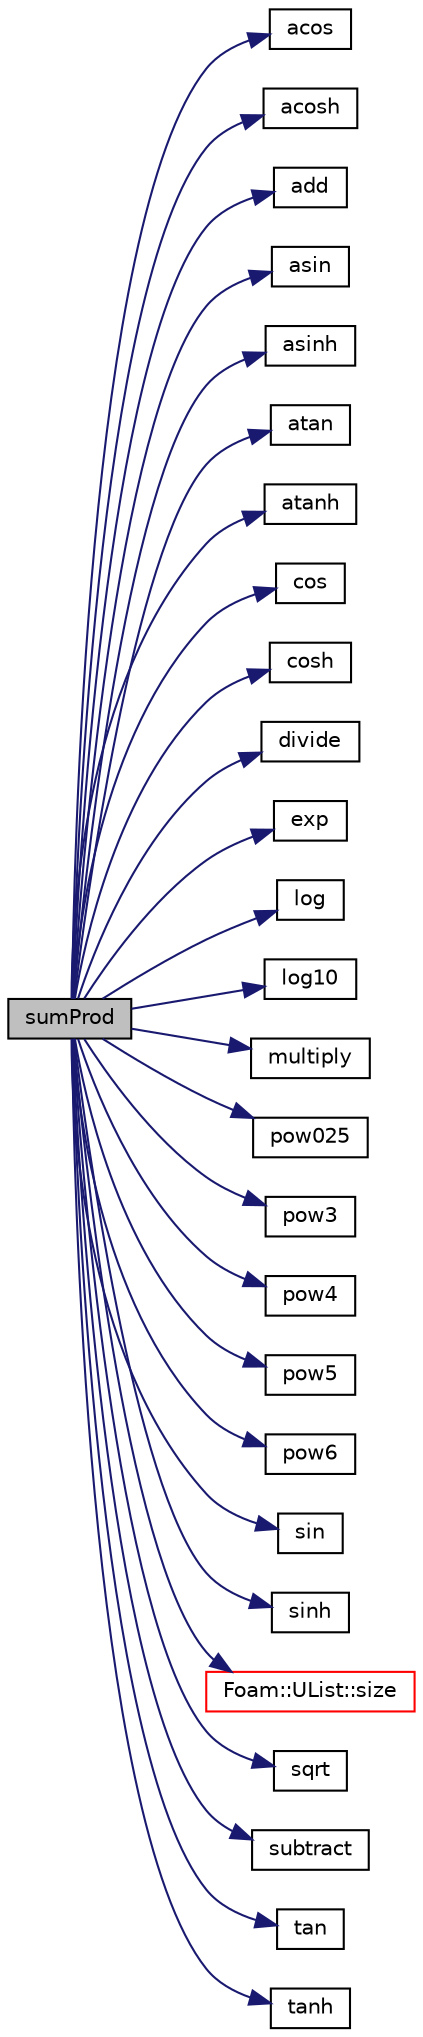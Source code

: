 digraph "sumProd"
{
  bgcolor="transparent";
  edge [fontname="Helvetica",fontsize="10",labelfontname="Helvetica",labelfontsize="10"];
  node [fontname="Helvetica",fontsize="10",shape=record];
  rankdir="LR";
  Node1 [label="sumProd",height=0.2,width=0.4,color="black", fillcolor="grey75", style="filled" fontcolor="black"];
  Node1 -> Node2 [color="midnightblue",fontsize="10",style="solid",fontname="Helvetica"];
  Node2 [label="acos",height=0.2,width=0.4,color="black",URL="$namespaceFoam.html#af1788b4e662ef398105742fd8bc861fc"];
  Node1 -> Node3 [color="midnightblue",fontsize="10",style="solid",fontname="Helvetica"];
  Node3 [label="acosh",height=0.2,width=0.4,color="black",URL="$namespaceFoam.html#a7ee7684456285ef2d4ad2bfc1acc70eb"];
  Node1 -> Node4 [color="midnightblue",fontsize="10",style="solid",fontname="Helvetica"];
  Node4 [label="add",height=0.2,width=0.4,color="black",URL="$namespaceFoam.html#a8d90b63d17d5d750735638b24d06454c"];
  Node1 -> Node5 [color="midnightblue",fontsize="10",style="solid",fontname="Helvetica"];
  Node5 [label="asin",height=0.2,width=0.4,color="black",URL="$namespaceFoam.html#a0f833aaca51130190a5001a7e5392f8a"];
  Node1 -> Node6 [color="midnightblue",fontsize="10",style="solid",fontname="Helvetica"];
  Node6 [label="asinh",height=0.2,width=0.4,color="black",URL="$namespaceFoam.html#afc919e4571e2718bd0928d9fe9fe05d9"];
  Node1 -> Node7 [color="midnightblue",fontsize="10",style="solid",fontname="Helvetica"];
  Node7 [label="atan",height=0.2,width=0.4,color="black",URL="$namespaceFoam.html#ad6eae891a1f3036557375a5820d2aedd"];
  Node1 -> Node8 [color="midnightblue",fontsize="10",style="solid",fontname="Helvetica"];
  Node8 [label="atanh",height=0.2,width=0.4,color="black",URL="$namespaceFoam.html#ab0b04d3c17f60b6d0e1b94965732788a"];
  Node1 -> Node9 [color="midnightblue",fontsize="10",style="solid",fontname="Helvetica"];
  Node9 [label="cos",height=0.2,width=0.4,color="black",URL="$namespaceFoam.html#aebb41a148f7cf44b63e12f69e487e49f"];
  Node1 -> Node10 [color="midnightblue",fontsize="10",style="solid",fontname="Helvetica"];
  Node10 [label="cosh",height=0.2,width=0.4,color="black",URL="$namespaceFoam.html#a3932d96c91c4cd6e04cf952338e7b5db"];
  Node1 -> Node11 [color="midnightblue",fontsize="10",style="solid",fontname="Helvetica"];
  Node11 [label="divide",height=0.2,width=0.4,color="black",URL="$namespaceFoam.html#a74ffc83cf5b72fd4952167784f603ffe"];
  Node1 -> Node12 [color="midnightblue",fontsize="10",style="solid",fontname="Helvetica"];
  Node12 [label="exp",height=0.2,width=0.4,color="black",URL="$namespaceFoam.html#a12bca6c677fcf0977532179c3cb9bb89"];
  Node1 -> Node13 [color="midnightblue",fontsize="10",style="solid",fontname="Helvetica"];
  Node13 [label="log",height=0.2,width=0.4,color="black",URL="$namespaceFoam.html#a6e89590da9859ad497977e08f110d4b5"];
  Node1 -> Node14 [color="midnightblue",fontsize="10",style="solid",fontname="Helvetica"];
  Node14 [label="log10",height=0.2,width=0.4,color="black",URL="$namespaceFoam.html#a58a2d0da0179f2ae967ab96f82818a3b"];
  Node1 -> Node15 [color="midnightblue",fontsize="10",style="solid",fontname="Helvetica"];
  Node15 [label="multiply",height=0.2,width=0.4,color="black",URL="$namespaceFoam.html#ae81fb61e7069664388dff10a96a30486"];
  Node1 -> Node16 [color="midnightblue",fontsize="10",style="solid",fontname="Helvetica"];
  Node16 [label="pow025",height=0.2,width=0.4,color="black",URL="$namespaceFoam.html#af8d7dc24dfce32ee37c1210e616966e1"];
  Node1 -> Node17 [color="midnightblue",fontsize="10",style="solid",fontname="Helvetica"];
  Node17 [label="pow3",height=0.2,width=0.4,color="black",URL="$namespaceFoam.html#a2e8f5d970ee4fb466536c3c46bae91fe"];
  Node1 -> Node18 [color="midnightblue",fontsize="10",style="solid",fontname="Helvetica"];
  Node18 [label="pow4",height=0.2,width=0.4,color="black",URL="$namespaceFoam.html#aa0ae321d4861170e35fbb938636a4f40"];
  Node1 -> Node19 [color="midnightblue",fontsize="10",style="solid",fontname="Helvetica"];
  Node19 [label="pow5",height=0.2,width=0.4,color="black",URL="$namespaceFoam.html#a0b7dcaa096eb70c9f06d6301a7948bfb"];
  Node1 -> Node20 [color="midnightblue",fontsize="10",style="solid",fontname="Helvetica"];
  Node20 [label="pow6",height=0.2,width=0.4,color="black",URL="$namespaceFoam.html#a04b4396e0871b6db3334ced48a96b80f"];
  Node1 -> Node21 [color="midnightblue",fontsize="10",style="solid",fontname="Helvetica"];
  Node21 [label="sin",height=0.2,width=0.4,color="black",URL="$namespaceFoam.html#a4517d680df5510934705011b30dcefa6"];
  Node1 -> Node22 [color="midnightblue",fontsize="10",style="solid",fontname="Helvetica"];
  Node22 [label="sinh",height=0.2,width=0.4,color="black",URL="$namespaceFoam.html#a529b9d349b19d5d174fb59f2596f8c43"];
  Node1 -> Node23 [color="midnightblue",fontsize="10",style="solid",fontname="Helvetica"];
  Node23 [label="Foam::UList::size",height=0.2,width=0.4,color="red",URL="$classFoam_1_1UList.html#afee03bfededf699921815b2bf3c41e35",tooltip="Override size to be inconsistent with allocated storage. "];
  Node1 -> Node24 [color="midnightblue",fontsize="10",style="solid",fontname="Helvetica"];
  Node24 [label="sqrt",height=0.2,width=0.4,color="black",URL="$namespaceFoam.html#a8616bd62eebf2342a80222fecb1bda71"];
  Node1 -> Node25 [color="midnightblue",fontsize="10",style="solid",fontname="Helvetica"];
  Node25 [label="subtract",height=0.2,width=0.4,color="black",URL="$namespaceFoam.html#a3e667d426d1fee1413ad49d3d63fd2c2"];
  Node1 -> Node26 [color="midnightblue",fontsize="10",style="solid",fontname="Helvetica"];
  Node26 [label="tan",height=0.2,width=0.4,color="black",URL="$namespaceFoam.html#a18940c864aa0256e0d61061dbfe23243"];
  Node1 -> Node27 [color="midnightblue",fontsize="10",style="solid",fontname="Helvetica"];
  Node27 [label="tanh",height=0.2,width=0.4,color="black",URL="$namespaceFoam.html#a495b8b73fde3fbf83457f43628cc4087"];
}
